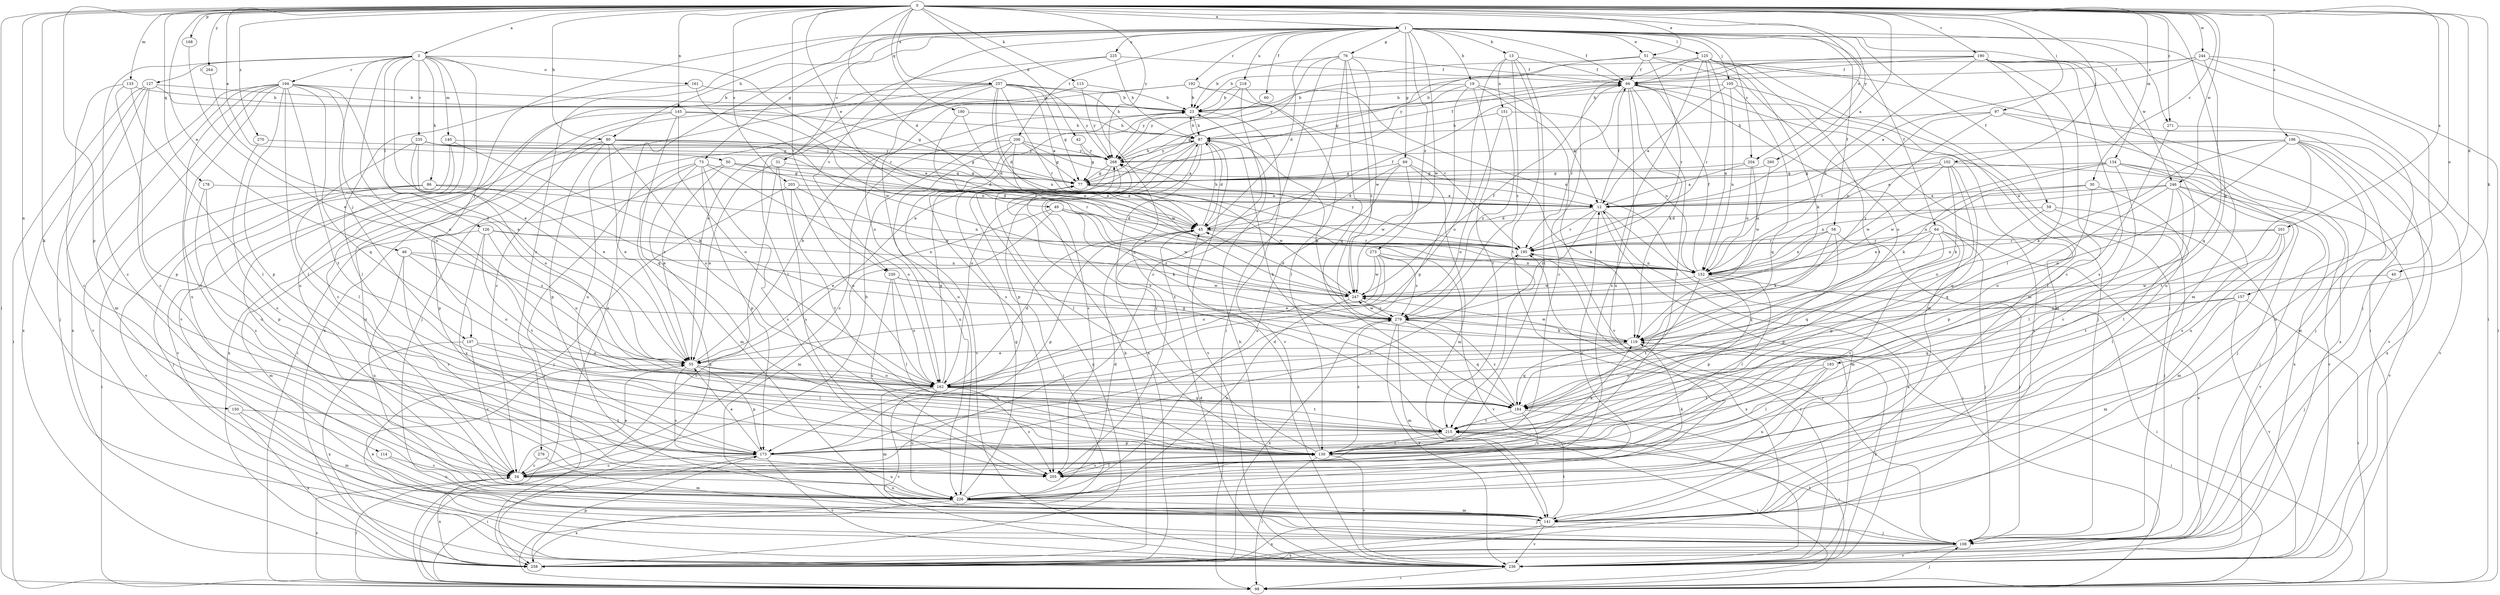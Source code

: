 strict digraph  {
0;
1;
3;
12;
13;
19;
23;
30;
31;
34;
40;
42;
45;
46;
49;
50;
51;
55;
58;
59;
60;
64;
66;
69;
73;
76;
77;
80;
86;
87;
97;
98;
102;
105;
107;
108;
114;
115;
119;
125;
126;
127;
130;
133;
134;
140;
141;
145;
150;
151;
152;
157;
161;
162;
168;
173;
178;
180;
183;
184;
190;
192;
194;
195;
196;
201;
203;
204;
205;
206;
215;
218;
225;
226;
230;
235;
236;
244;
246;
247;
257;
258;
260;
264;
268;
270;
271;
273;
276;
279;
0 -> 1  [label=a];
0 -> 3  [label=a];
0 -> 12  [label=a];
0 -> 30  [label=c];
0 -> 40  [label=d];
0 -> 42  [label=d];
0 -> 45  [label=d];
0 -> 46  [label=e];
0 -> 49  [label=e];
0 -> 50  [label=e];
0 -> 51  [label=e];
0 -> 80  [label=h];
0 -> 97  [label=i];
0 -> 98  [label=i];
0 -> 102  [label=j];
0 -> 114  [label=k];
0 -> 115  [label=k];
0 -> 119  [label=k];
0 -> 133  [label=m];
0 -> 134  [label=m];
0 -> 145  [label=n];
0 -> 150  [label=n];
0 -> 157  [label=o];
0 -> 168  [label=p];
0 -> 173  [label=p];
0 -> 178  [label=q];
0 -> 180  [label=q];
0 -> 183  [label=q];
0 -> 190  [label=r];
0 -> 196  [label=s];
0 -> 201  [label=s];
0 -> 203  [label=s];
0 -> 204  [label=s];
0 -> 230  [label=v];
0 -> 244  [label=w];
0 -> 246  [label=w];
0 -> 257  [label=x];
0 -> 260  [label=y];
0 -> 264  [label=y];
0 -> 268  [label=y];
0 -> 270  [label=z];
0 -> 271  [label=z];
1 -> 13  [label=b];
1 -> 19  [label=b];
1 -> 31  [label=c];
1 -> 45  [label=d];
1 -> 51  [label=e];
1 -> 58  [label=f];
1 -> 59  [label=f];
1 -> 60  [label=f];
1 -> 64  [label=f];
1 -> 66  [label=f];
1 -> 69  [label=g];
1 -> 73  [label=g];
1 -> 76  [label=g];
1 -> 80  [label=h];
1 -> 98  [label=i];
1 -> 105  [label=j];
1 -> 107  [label=j];
1 -> 125  [label=l];
1 -> 192  [label=r];
1 -> 204  [label=s];
1 -> 206  [label=t];
1 -> 218  [label=u];
1 -> 225  [label=u];
1 -> 230  [label=v];
1 -> 246  [label=w];
1 -> 247  [label=w];
1 -> 258  [label=x];
1 -> 271  [label=z];
1 -> 273  [label=z];
1 -> 276  [label=z];
3 -> 34  [label=c];
3 -> 55  [label=e];
3 -> 86  [label=h];
3 -> 107  [label=j];
3 -> 126  [label=l];
3 -> 127  [label=l];
3 -> 140  [label=m];
3 -> 161  [label=o];
3 -> 162  [label=o];
3 -> 194  [label=r];
3 -> 195  [label=r];
3 -> 226  [label=u];
3 -> 235  [label=v];
3 -> 236  [label=v];
12 -> 45  [label=d];
12 -> 66  [label=f];
12 -> 98  [label=i];
12 -> 141  [label=m];
12 -> 195  [label=r];
12 -> 279  [label=z];
13 -> 66  [label=f];
13 -> 130  [label=l];
13 -> 151  [label=n];
13 -> 162  [label=o];
13 -> 215  [label=t];
13 -> 279  [label=z];
19 -> 12  [label=a];
19 -> 23  [label=b];
19 -> 77  [label=g];
19 -> 173  [label=p];
19 -> 215  [label=t];
19 -> 236  [label=v];
23 -> 87  [label=h];
23 -> 205  [label=s];
23 -> 236  [label=v];
30 -> 12  [label=a];
30 -> 130  [label=l];
30 -> 152  [label=n];
30 -> 162  [label=o];
31 -> 55  [label=e];
31 -> 77  [label=g];
31 -> 98  [label=i];
31 -> 205  [label=s];
34 -> 23  [label=b];
34 -> 55  [label=e];
34 -> 98  [label=i];
34 -> 226  [label=u];
34 -> 258  [label=x];
40 -> 108  [label=j];
40 -> 247  [label=w];
42 -> 77  [label=g];
42 -> 268  [label=y];
45 -> 66  [label=f];
45 -> 87  [label=h];
45 -> 173  [label=p];
45 -> 195  [label=r];
46 -> 152  [label=n];
46 -> 162  [label=o];
46 -> 205  [label=s];
46 -> 226  [label=u];
46 -> 279  [label=z];
49 -> 45  [label=d];
49 -> 55  [label=e];
49 -> 119  [label=k];
49 -> 141  [label=m];
49 -> 247  [label=w];
49 -> 279  [label=z];
50 -> 45  [label=d];
50 -> 55  [label=e];
50 -> 77  [label=g];
50 -> 173  [label=p];
50 -> 195  [label=r];
51 -> 23  [label=b];
51 -> 66  [label=f];
51 -> 77  [label=g];
51 -> 108  [label=j];
51 -> 162  [label=o];
51 -> 195  [label=r];
55 -> 23  [label=b];
55 -> 162  [label=o];
55 -> 173  [label=p];
55 -> 205  [label=s];
55 -> 215  [label=t];
58 -> 108  [label=j];
58 -> 119  [label=k];
58 -> 152  [label=n];
58 -> 184  [label=q];
58 -> 195  [label=r];
59 -> 45  [label=d];
59 -> 108  [label=j];
59 -> 173  [label=p];
59 -> 236  [label=v];
60 -> 268  [label=y];
64 -> 34  [label=c];
64 -> 108  [label=j];
64 -> 152  [label=n];
64 -> 173  [label=p];
64 -> 184  [label=q];
64 -> 195  [label=r];
64 -> 236  [label=v];
66 -> 23  [label=b];
66 -> 108  [label=j];
66 -> 119  [label=k];
66 -> 130  [label=l];
66 -> 141  [label=m];
66 -> 195  [label=r];
66 -> 205  [label=s];
66 -> 258  [label=x];
69 -> 45  [label=d];
69 -> 77  [label=g];
69 -> 119  [label=k];
69 -> 141  [label=m];
69 -> 226  [label=u];
69 -> 247  [label=w];
73 -> 77  [label=g];
73 -> 98  [label=i];
73 -> 141  [label=m];
73 -> 162  [label=o];
73 -> 173  [label=p];
73 -> 205  [label=s];
73 -> 258  [label=x];
76 -> 23  [label=b];
76 -> 34  [label=c];
76 -> 55  [label=e];
76 -> 66  [label=f];
76 -> 98  [label=i];
76 -> 184  [label=q];
76 -> 247  [label=w];
76 -> 279  [label=z];
77 -> 12  [label=a];
77 -> 247  [label=w];
80 -> 12  [label=a];
80 -> 45  [label=d];
80 -> 55  [label=e];
80 -> 162  [label=o];
80 -> 173  [label=p];
80 -> 226  [label=u];
80 -> 258  [label=x];
80 -> 268  [label=y];
86 -> 12  [label=a];
86 -> 98  [label=i];
86 -> 108  [label=j];
86 -> 152  [label=n];
86 -> 236  [label=v];
86 -> 279  [label=z];
87 -> 23  [label=b];
87 -> 45  [label=d];
87 -> 66  [label=f];
87 -> 119  [label=k];
87 -> 162  [label=o];
87 -> 173  [label=p];
87 -> 205  [label=s];
87 -> 236  [label=v];
87 -> 258  [label=x];
87 -> 268  [label=y];
97 -> 87  [label=h];
97 -> 152  [label=n];
97 -> 236  [label=v];
97 -> 258  [label=x];
97 -> 279  [label=z];
98 -> 34  [label=c];
98 -> 108  [label=j];
102 -> 12  [label=a];
102 -> 77  [label=g];
102 -> 119  [label=k];
102 -> 162  [label=o];
102 -> 184  [label=q];
102 -> 226  [label=u];
102 -> 247  [label=w];
105 -> 12  [label=a];
105 -> 23  [label=b];
105 -> 141  [label=m];
105 -> 152  [label=n];
105 -> 184  [label=q];
107 -> 34  [label=c];
107 -> 55  [label=e];
107 -> 130  [label=l];
107 -> 258  [label=x];
108 -> 55  [label=e];
108 -> 195  [label=r];
108 -> 215  [label=t];
108 -> 236  [label=v];
108 -> 258  [label=x];
114 -> 34  [label=c];
114 -> 226  [label=u];
115 -> 23  [label=b];
115 -> 34  [label=c];
115 -> 268  [label=y];
119 -> 55  [label=e];
119 -> 98  [label=i];
119 -> 184  [label=q];
119 -> 247  [label=w];
125 -> 34  [label=c];
125 -> 66  [label=f];
125 -> 98  [label=i];
125 -> 119  [label=k];
125 -> 141  [label=m];
125 -> 152  [label=n];
125 -> 195  [label=r];
125 -> 215  [label=t];
125 -> 226  [label=u];
126 -> 141  [label=m];
126 -> 152  [label=n];
126 -> 162  [label=o];
126 -> 195  [label=r];
126 -> 205  [label=s];
126 -> 215  [label=t];
127 -> 23  [label=b];
127 -> 34  [label=c];
127 -> 77  [label=g];
127 -> 98  [label=i];
127 -> 108  [label=j];
127 -> 258  [label=x];
130 -> 45  [label=d];
130 -> 98  [label=i];
130 -> 119  [label=k];
130 -> 205  [label=s];
130 -> 236  [label=v];
130 -> 268  [label=y];
130 -> 279  [label=z];
133 -> 23  [label=b];
133 -> 34  [label=c];
133 -> 130  [label=l];
133 -> 173  [label=p];
134 -> 34  [label=c];
134 -> 77  [label=g];
134 -> 108  [label=j];
134 -> 119  [label=k];
134 -> 236  [label=v];
134 -> 247  [label=w];
134 -> 258  [label=x];
140 -> 119  [label=k];
140 -> 226  [label=u];
140 -> 236  [label=v];
140 -> 268  [label=y];
141 -> 108  [label=j];
141 -> 215  [label=t];
141 -> 236  [label=v];
141 -> 258  [label=x];
145 -> 34  [label=c];
145 -> 87  [label=h];
145 -> 98  [label=i];
145 -> 152  [label=n];
145 -> 162  [label=o];
145 -> 184  [label=q];
150 -> 141  [label=m];
150 -> 215  [label=t];
150 -> 258  [label=x];
151 -> 87  [label=h];
151 -> 152  [label=n];
151 -> 162  [label=o];
151 -> 279  [label=z];
152 -> 66  [label=f];
152 -> 98  [label=i];
152 -> 130  [label=l];
152 -> 173  [label=p];
152 -> 215  [label=t];
152 -> 247  [label=w];
157 -> 98  [label=i];
157 -> 141  [label=m];
157 -> 184  [label=q];
157 -> 236  [label=v];
157 -> 279  [label=z];
161 -> 23  [label=b];
161 -> 130  [label=l];
161 -> 247  [label=w];
162 -> 45  [label=d];
162 -> 77  [label=g];
162 -> 141  [label=m];
162 -> 184  [label=q];
162 -> 205  [label=s];
162 -> 215  [label=t];
162 -> 226  [label=u];
162 -> 236  [label=v];
168 -> 55  [label=e];
173 -> 34  [label=c];
173 -> 55  [label=e];
173 -> 98  [label=i];
173 -> 195  [label=r];
173 -> 226  [label=u];
173 -> 236  [label=v];
178 -> 12  [label=a];
178 -> 173  [label=p];
178 -> 205  [label=s];
180 -> 45  [label=d];
180 -> 87  [label=h];
180 -> 152  [label=n];
183 -> 130  [label=l];
183 -> 162  [label=o];
183 -> 215  [label=t];
183 -> 226  [label=u];
184 -> 87  [label=h];
184 -> 98  [label=i];
184 -> 205  [label=s];
184 -> 215  [label=t];
184 -> 279  [label=z];
190 -> 34  [label=c];
190 -> 66  [label=f];
190 -> 87  [label=h];
190 -> 130  [label=l];
190 -> 141  [label=m];
190 -> 152  [label=n];
190 -> 205  [label=s];
190 -> 226  [label=u];
190 -> 268  [label=y];
192 -> 23  [label=b];
192 -> 152  [label=n];
192 -> 184  [label=q];
192 -> 195  [label=r];
192 -> 226  [label=u];
194 -> 23  [label=b];
194 -> 34  [label=c];
194 -> 55  [label=e];
194 -> 130  [label=l];
194 -> 141  [label=m];
194 -> 162  [label=o];
194 -> 173  [label=p];
194 -> 184  [label=q];
194 -> 215  [label=t];
194 -> 226  [label=u];
194 -> 236  [label=v];
194 -> 258  [label=x];
195 -> 152  [label=n];
195 -> 258  [label=x];
195 -> 268  [label=y];
196 -> 119  [label=k];
196 -> 141  [label=m];
196 -> 162  [label=o];
196 -> 195  [label=r];
196 -> 215  [label=t];
196 -> 226  [label=u];
196 -> 236  [label=v];
196 -> 258  [label=x];
196 -> 268  [label=y];
201 -> 130  [label=l];
201 -> 141  [label=m];
201 -> 152  [label=n];
201 -> 195  [label=r];
201 -> 215  [label=t];
203 -> 12  [label=a];
203 -> 108  [label=j];
203 -> 162  [label=o];
203 -> 215  [label=t];
203 -> 247  [label=w];
204 -> 12  [label=a];
204 -> 77  [label=g];
204 -> 152  [label=n];
204 -> 247  [label=w];
205 -> 119  [label=k];
205 -> 130  [label=l];
206 -> 12  [label=a];
206 -> 34  [label=c];
206 -> 77  [label=g];
206 -> 226  [label=u];
206 -> 236  [label=v];
206 -> 247  [label=w];
206 -> 268  [label=y];
215 -> 77  [label=g];
215 -> 98  [label=i];
215 -> 130  [label=l];
215 -> 173  [label=p];
218 -> 23  [label=b];
218 -> 130  [label=l];
218 -> 205  [label=s];
218 -> 268  [label=y];
225 -> 55  [label=e];
225 -> 66  [label=f];
225 -> 87  [label=h];
225 -> 162  [label=o];
226 -> 12  [label=a];
226 -> 45  [label=d];
226 -> 77  [label=g];
226 -> 108  [label=j];
226 -> 141  [label=m];
226 -> 258  [label=x];
230 -> 130  [label=l];
230 -> 162  [label=o];
230 -> 205  [label=s];
230 -> 247  [label=w];
230 -> 279  [label=z];
235 -> 55  [label=e];
235 -> 77  [label=g];
235 -> 130  [label=l];
235 -> 162  [label=o];
235 -> 195  [label=r];
235 -> 268  [label=y];
236 -> 12  [label=a];
236 -> 23  [label=b];
236 -> 45  [label=d];
236 -> 98  [label=i];
236 -> 119  [label=k];
236 -> 195  [label=r];
244 -> 12  [label=a];
244 -> 66  [label=f];
244 -> 98  [label=i];
244 -> 108  [label=j];
244 -> 184  [label=q];
244 -> 268  [label=y];
246 -> 12  [label=a];
246 -> 108  [label=j];
246 -> 130  [label=l];
246 -> 152  [label=n];
246 -> 173  [label=p];
246 -> 184  [label=q];
246 -> 205  [label=s];
246 -> 236  [label=v];
247 -> 45  [label=d];
247 -> 66  [label=f];
247 -> 226  [label=u];
247 -> 279  [label=z];
257 -> 12  [label=a];
257 -> 23  [label=b];
257 -> 45  [label=d];
257 -> 77  [label=g];
257 -> 87  [label=h];
257 -> 108  [label=j];
257 -> 130  [label=l];
257 -> 152  [label=n];
257 -> 195  [label=r];
257 -> 226  [label=u];
257 -> 258  [label=x];
257 -> 268  [label=y];
258 -> 87  [label=h];
258 -> 173  [label=p];
258 -> 268  [label=y];
260 -> 77  [label=g];
260 -> 152  [label=n];
264 -> 55  [label=e];
268 -> 77  [label=g];
268 -> 87  [label=h];
268 -> 98  [label=i];
268 -> 130  [label=l];
270 -> 205  [label=s];
270 -> 268  [label=y];
271 -> 108  [label=j];
271 -> 130  [label=l];
273 -> 55  [label=e];
273 -> 152  [label=n];
273 -> 162  [label=o];
273 -> 236  [label=v];
273 -> 247  [label=w];
273 -> 279  [label=z];
276 -> 34  [label=c];
276 -> 141  [label=m];
279 -> 119  [label=k];
279 -> 141  [label=m];
279 -> 184  [label=q];
279 -> 236  [label=v];
279 -> 247  [label=w];
279 -> 258  [label=x];
}
